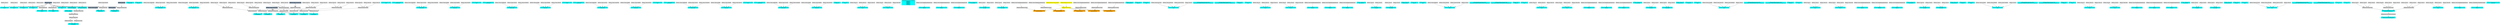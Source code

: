 digraph G {
node0 [shape="box" color="cyan" style="filled" label="VFXExpressionMax Float
Rate_a"]
node1 [shape="box" color="lightgray" style="filled" label="VFXValue`1 Float (1)"]
node2 [shape="box" color="lightslategray" style="filled" label="VFXValue`1 Float (0)"]
node3 [shape="box" color="cyan" style="filled" label="VFXExpressionMax Float
Rate_a"]
node4 [shape="box" color="lightgray" style="filled" label="VFXValue`1 Float (1)"]
node5 [shape="box" color="cyan" style="filled" label="VFXExpressionMax Float
Rate_a"]
node6 [shape="box" color="lightgray" style="filled" label="VFXValue`1 Float (1)"]
node7 [shape="box" color="cyan" style="filled" label="VFXExpressionMax Float
Rate_a"]
node8 [shape="box" color="lightgray" style="filled" label="VFXValue`1 Float (1)"]
node9 [shape="box" color="cyan" style="filled" label="VFXExpressionCombine Float2
Count_a"]
node10 [shape="box" color="lightgray" style="filled" label="VFXExpressionMax Float"]
node11 [shape="box" color="lightgray" style="filled" label="VFXValue`1 Float (0)"]
node12 [shape="box" color="cyan" style="filled" label="VFXExpressionCombine Float2
Delay_a"]
node13 [shape="box" color="lightgray" style="filled" label="VFXExpressionMax Float"]
node14 [shape="box" color="lightgray" style="filled" label="VFXValue`1 Float (0)"]
node15 [shape="box" color="cyan" style="filled" label="VFXValue`1 Float (0.1)
LoopDuration"]
node16 [shape="box" color="cyan" style="filled" label="VFXValue`1 Int32 (1)
LoopCount"]
node17 [shape="box" color="cyan" style="filled" label="VFXExpressionMax Float
Rate_a"]
node18 [shape="box" color="lightgray" style="filled" label="VFXValue`1 Float (16)"]
node19 [shape="box" color="cyan" style="filled" label="VFXExpressionCombine Float3
bounds_center"]
node20 [shape="box" color="lightgray" style="filled" label="VFXValue`1 Float (-0.008661509)"]
node21 [shape="box" color="lightgray" style="filled" label="VFXValue`1 Float (1.401422)"]
node22 [shape="box" color="lightgray" style="filled" label="VFXValue`1 Float (-0.01848245)"]
node23 [shape="box" color="cyan" style="filled" label="VFXExpressionCombine Float3
bounds_size"]
node24 [shape="box" color="lightgray" style="filled" label="VFXValue`1 Float (3.004998)"]
node25 [shape="box" color="lightgray" style="filled" label="VFXValue`1 Float (3.960069)"]
node26 [shape="box" color="lightgray" style="filled" label="VFXValue`1 Float (3.060745)"]
node27 [shape="box" color="cyan" style="filled" label="VFXExpressionMin Float3
boundsPadding"]
node28 [shape="box" color="lightgray" style="filled" label="VFXExpressionMax Float3"]
node29 [shape="box" color="lightgray" style="filled" label="VFXExpressionCombine Float3"]
node30 [shape="box" color="lightgray" style="filled" label="VFXValue`1 Float (0.5)"]
node31 [shape="box" color="lightgray" style="filled" label="VFXValue`1 Float (0.5)"]
node32 [shape="box" color="lightgray" style="filled" label="VFXValue`1 Float (0.5)"]
node33 [shape="box" color="lightgray" style="filled" label="VFXExpressionCombine Float3"]
node34 [shape="box" color="lightslategray" style="filled" label="VFXValue`1 Float (-1.701412E+38)"]
node35 [shape="box" color="lightgray" style="filled" label="VFXExpressionCombine Float3"]
node36 [shape="box" color="lightslategray" style="filled" label="VFXValue`1 Float (1.701412E+38)"]
node37 [shape="box" color="cyan" style="filled" label="VFXMeshValue Mesh (34942)
mesh"]
node38 [shape="box" color="cyan" style="filled" label="VFXValue`1 Uint32 (4294967295)
subMeshMask"]
node39 [shape="box" color="cyan" style="filled" label="VFXExpressionCombine Float3
bounds_center"]
node40 [shape="box" color="lightgray" style="filled" label="VFXValue`1 Float (-0.008661509)"]
node41 [shape="box" color="lightgray" style="filled" label="VFXValue`1 Float (1.401422)"]
node42 [shape="box" color="lightgray" style="filled" label="VFXValue`1 Float (-0.01848245)"]
node43 [shape="box" color="cyan" style="filled" label="VFXExpressionCombine Float3
bounds_size"]
node44 [shape="box" color="lightgray" style="filled" label="VFXValue`1 Float (3.004998)"]
node45 [shape="box" color="lightgray" style="filled" label="VFXValue`1 Float (3.960069)"]
node46 [shape="box" color="lightgray" style="filled" label="VFXValue`1 Float (3.060745)"]
node47 [shape="box" color="cyan" style="filled" label="VFXExpressionMin Float3
boundsPadding"]
node48 [shape="box" color="lightgray" style="filled" label="VFXExpressionMax Float3"]
node49 [shape="box" color="lightgray" style="filled" label="VFXExpressionCombine Float3"]
node50 [shape="box" color="lightgray" style="filled" label="VFXValue`1 Float (0.5)"]
node51 [shape="box" color="lightgray" style="filled" label="VFXValue`1 Float (0.5)"]
node52 [shape="box" color="lightgray" style="filled" label="VFXValue`1 Float (0.5)"]
node53 [shape="box" color="cyan" style="filled" label="VFXMeshValue Mesh (34942)
mesh"]
node54 [shape="box" color="cyan" style="filled" label="VFXValue`1 Uint32 (4294967295)
subMeshMask"]
node55 [shape="box" color="cyan" style="filled" label="VFXExpressionCombine Float3
bounds_center"]
node56 [shape="box" color="lightgray" style="filled" label="VFXValue`1 Float (-0.008661509)"]
node57 [shape="box" color="lightgray" style="filled" label="VFXValue`1 Float (1.401422)"]
node58 [shape="box" color="lightgray" style="filled" label="VFXValue`1 Float (-0.01848245)"]
node59 [shape="box" color="cyan" style="filled" label="VFXExpressionCombine Float3
bounds_size"]
node60 [shape="box" color="lightgray" style="filled" label="VFXValue`1 Float (3.004998)"]
node61 [shape="box" color="lightgray" style="filled" label="VFXValue`1 Float (3.960069)"]
node62 [shape="box" color="lightgray" style="filled" label="VFXValue`1 Float (3.060745)"]
node63 [shape="box" color="cyan" style="filled" label="VFXExpressionMin Float3
boundsPadding"]
node64 [shape="box" color="lightgray" style="filled" label="VFXExpressionMax Float3"]
node65 [shape="box" color="lightgray" style="filled" label="VFXExpressionCombine Float3"]
node66 [shape="box" color="lightgray" style="filled" label="VFXValue`1 Float (0.5)"]
node67 [shape="box" color="lightgray" style="filled" label="VFXValue`1 Float (0.5)"]
node68 [shape="box" color="lightgray" style="filled" label="VFXValue`1 Float (0.5)"]
node69 [shape="box" color="cyan" style="filled" label="VFXMeshValue Mesh (34942)
mesh"]
node70 [shape="box" color="cyan" style="filled" label="VFXValue`1 Uint32 (4294967295)
subMeshMask"]
node71 [shape="box" color="cyan" style="filled" label="VFXExpressionCombine Float3
bounds_center"]
node72 [shape="box" color="lightgray" style="filled" label="VFXValue`1 Float (-0.008661509)"]
node73 [shape="box" color="lightgray" style="filled" label="VFXValue`1 Float (1.401422)"]
node74 [shape="box" color="lightgray" style="filled" label="VFXValue`1 Float (-0.01848245)"]
node75 [shape="box" color="cyan" style="filled" label="VFXExpressionCombine Float3
bounds_size"]
node76 [shape="box" color="lightgray" style="filled" label="VFXValue`1 Float (3.004998)"]
node77 [shape="box" color="lightgray" style="filled" label="VFXValue`1 Float (3.960069)"]
node78 [shape="box" color="lightgray" style="filled" label="VFXValue`1 Float (3.060745)"]
node79 [shape="box" color="cyan" style="filled" label="VFXExpressionMin Float3
boundsPadding"]
node80 [shape="box" color="lightgray" style="filled" label="VFXExpressionMax Float3"]
node81 [shape="box" color="lightgray" style="filled" label="VFXExpressionCombine Float3"]
node82 [shape="box" color="lightgray" style="filled" label="VFXValue`1 Float (0.5)"]
node83 [shape="box" color="lightgray" style="filled" label="VFXValue`1 Float (0.5)"]
node84 [shape="box" color="lightgray" style="filled" label="VFXValue`1 Float (0.5)"]
node85 [shape="box" color="cyan" style="filled" label="VFXMeshValue Mesh (34942)
mesh"]
node86 [shape="box" color="cyan" style="filled" label="VFXValue`1 Uint32 (4294967295)
subMeshMask"]
node87 [shape="box" color="cyan" style="filled" label="VFXExpressionCombine Float3
bounds_center"]
node88 [shape="box" color="lightgray" style="filled" label="VFXValue`1 Float (-0.008661509)"]
node89 [shape="box" color="lightgray" style="filled" label="VFXValue`1 Float (1.401422)"]
node90 [shape="box" color="lightgray" style="filled" label="VFXValue`1 Float (-0.01848245)"]
node91 [shape="box" color="cyan" style="filled" label="VFXExpressionCombine Float3
bounds_size"]
node92 [shape="box" color="lightgray" style="filled" label="VFXValue`1 Float (3.004998)"]
node93 [shape="box" color="lightgray" style="filled" label="VFXValue`1 Float (3.960069)"]
node94 [shape="box" color="lightgray" style="filled" label="VFXValue`1 Float (3.060745)"]
node95 [shape="box" color="cyan" style="filled" label="VFXExpressionMin Float3
boundsPadding"]
node96 [shape="box" color="lightgray" style="filled" label="VFXExpressionMax Float3"]
node97 [shape="box" color="lightgray" style="filled" label="VFXExpressionCombine Float3"]
node98 [shape="box" color="lightgray" style="filled" label="VFXValue`1 Float (0.5)"]
node99 [shape="box" color="lightgray" style="filled" label="VFXValue`1 Float (0.5)"]
node100 [shape="box" color="lightgray" style="filled" label="VFXValue`1 Float (0.5)"]
node101 [shape="box" color="cyan" style="filled" label="VFXMeshValue Mesh (34942)
mesh"]
node102 [shape="box" color="cyan" style="filled" label="VFXValue`1 Uint32 (4294967295)
subMeshMask"]
node103 [shape="box" color="cyan" style="filled" label="VFXExpressionCombine Float3
bounds_center"]
node104 [shape="box" color="lightgray" style="filled" label="VFXValue`1 Float (-0.008661509)"]
node105 [shape="box" color="lightgray" style="filled" label="VFXValue`1 Float (1.401422)"]
node106 [shape="box" color="lightgray" style="filled" label="VFXValue`1 Float (-0.01848245)"]
node107 [shape="box" color="cyan" style="filled" label="VFXExpressionCombine Float3
bounds_size"]
node108 [shape="box" color="lightgray" style="filled" label="VFXValue`1 Float (3.004998)"]
node109 [shape="box" color="lightgray" style="filled" label="VFXValue`1 Float (3.960069)"]
node110 [shape="box" color="lightgray" style="filled" label="VFXValue`1 Float (3.060745)"]
node111 [shape="box" color="cyan" style="filled" label="VFXExpressionMin Float3
boundsPadding"]
node112 [shape="box" color="lightgray" style="filled" label="VFXExpressionMax Float3"]
node113 [shape="box" color="lightgray" style="filled" label="VFXExpressionCombine Float3"]
node114 [shape="box" color="lightgray" style="filled" label="VFXValue`1 Float (0.5)"]
node115 [shape="box" color="lightgray" style="filled" label="VFXValue`1 Float (0.5)"]
node116 [shape="box" color="lightgray" style="filled" label="VFXValue`1 Float (0.5)"]
node117 [shape="box" color="cyan" style="filled" label="VFXValue`1 Float (1)
Lifetime_a"]
node118 [shape="box" color="cyan" style="filled" label="VFXValue`1 Float (2)
Size_b"]
node119 [shape="box" color="cyan" style="filled" label="VFXExpressionCombine Float3
Scale_c"]
node120 [shape="box" color="lightgray" style="filled" label="VFXValue`1 Float (2.2)"]
node121 [shape="box" color="lightgray" style="filled" label="VFXValue`1 Float (2.2)"]
node122 [shape="box" color="lightgray" style="filled" label="VFXValue`1 Float (13)"]
node123 [shape="box" color="cyan" style="filled" label="VFXExpressionCombine Float3
Pivot_d"]
node124 [shape="box" color="lightgray" style="filled" label="VFXValue`1 Float (0)"]
node125 [shape="box" color="lightgray" style="filled" label="VFXValue`1 Float (0)"]
node126 [shape="box" color="lightgray" style="filled" label="VFXValue`1 Float (0.98)"]
node127 [shape="box" color="cyan" style="filled" label="VFXBuiltInExpression Float (DeltaTime)
deltaTime_a
deltaTime_a
deltaTime_a
deltaTime_a
deltaTime_a
deltaTime_a"]
node128 [shape="box" color="cyan" style="filled" label="VFXExpressionBakeCurve Float4
Scale_x_a"]
node129 [shape="box" color="lightgray" style="filled" label="VFXValue`1 Curve (UnityEngine.AnimationCurve)"]
node130 [shape="box" color="cyan" style="filled" label="VFXExpressionBakeCurve Float4
Scale_y_a"]
node131 [shape="box" color="lightgray" style="filled" label="VFXValue`1 Curve (UnityEngine.AnimationCurve)"]
node132 [shape="box" color="cyan" style="filled" label="VFXExpressionBakeCurve Float4
Scale_z_a"]
node133 [shape="box" color="lightgray" style="filled" label="VFXValue`1 Curve (UnityEngine.AnimationCurve)"]
node134 [shape="box" color="cyan" style="filled" label="VFXValue`1 Boolean (True)
_Use_step_node"]
node135 [shape="box" color="cyan" style="filled" label="VFXExpressionCombine Float2
_Tex_offset"]
node136 [shape="box" color="lightgray" style="filled" label="VFXValue`1 Float (2)"]
node137 [shape="box" color="lightgray" style="filled" label="VFXValue`1 Float (0)"]
node138 [shape="box" color="cyan" style="filled" label="VFXExpressionCombine Float2
_Noise_offset"]
node139 [shape="box" color="lightgray" style="filled" label="VFXValue`1 Float (3)"]
node140 [shape="box" color="lightgray" style="filled" label="VFXValue`1 Float (0)"]
node141 [shape="box" color="orange" style="filled" label="VFXExpressionSampleCurve Float
_Distortion_Amount"]
node142 [shape="box" color="lightgray" style="filled" label="VFXExpressionBakeCurve Float4"]
node143 [shape="box" color="lightgray" style="filled" label="VFXValue`1 Curve (UnityEngine.AnimationCurve)"]
node144 [shape="box" color="yellow" style="filled" label="VFXExpressionDivide Float"]
node145 [shape="box" color="yellow" style="filled" label="VFXAttributeExpression Float (age)"]
node146 [shape="box" color="yellow" style="filled" label="VFXAttributeExpression Float (lifetime)"]
node147 [shape="box" color="cyan" style="filled" label="VFXValue`1 Float (0.05)
_Distortion_power"]
node148 [shape="box" color="cyan" style="filled" label="VFXValue`1 Float (2)
_Emissive"]
node149 [shape="box" color="cyan" style="filled" label="VFXValue`1 Float (1)
_Alpha"]
node150 [shape="box" color="cyan" style="filled" label="VFXExpressionCombine Float4
_Color"]
node151 [shape="box" color="lightgray" style="filled" label="VFXValue`1 Float (0.03137255)"]
node152 [shape="box" color="lightgray" style="filled" label="VFXValue`1 Float (0.06514814)"]
node153 [shape="box" color="lightgray" style="filled" label="VFXValue`1 Float (0.227451)"]
node154 [shape="box" color="lightgray" style="filled" label="VFXValue`1 Float (0)"]
node155 [shape="box" color="cyan" style="filled" label="VFXTexture2DValue Texture2D (34940)
_Texture2DAsset_df6fd1fb04f4489caa7866151cc432bb_Out_0"]
node156 [shape="box" color="cyan" style="filled" label="VFXTexture2DValue Texture2D (2282)
_Texture2DAsset_b66b9a16d8d34dae862db21e8aabaf65_Out_0"]
node157 [shape="box" color="cyan" style="filled" label="VFXValue`1 Float (1)
Lifetime_a"]
node158 [shape="box" color="cyan" style="filled" label="VFXValue`1 Float (2)
Size_b"]
node159 [shape="box" color="cyan" style="filled" label="VFXExpressionCombine Float3
Scale_c"]
node160 [shape="box" color="lightgray" style="filled" label="VFXValue`1 Float (2.2)"]
node161 [shape="box" color="lightgray" style="filled" label="VFXValue`1 Float (2.2)"]
node162 [shape="box" color="lightgray" style="filled" label="VFXValue`1 Float (13)"]
node163 [shape="box" color="cyan" style="filled" label="VFXExpressionCombine Float3
Pivot_d"]
node164 [shape="box" color="lightgray" style="filled" label="VFXValue`1 Float (0)"]
node165 [shape="box" color="lightgray" style="filled" label="VFXValue`1 Float (0)"]
node166 [shape="box" color="lightgray" style="filled" label="VFXValue`1 Float (0.98)"]
node167 [shape="box" color="cyan" style="filled" label="VFXExpressionBakeCurve Float4
Scale_x_a"]
node168 [shape="box" color="lightgray" style="filled" label="VFXValue`1 Curve (UnityEngine.AnimationCurve)"]
node169 [shape="box" color="cyan" style="filled" label="VFXExpressionBakeCurve Float4
Scale_y_a"]
node170 [shape="box" color="lightgray" style="filled" label="VFXValue`1 Curve (UnityEngine.AnimationCurve)"]
node171 [shape="box" color="cyan" style="filled" label="VFXExpressionBakeCurve Float4
Scale_z_a"]
node172 [shape="box" color="lightgray" style="filled" label="VFXValue`1 Curve (UnityEngine.AnimationCurve)"]
node173 [shape="box" color="cyan" style="filled" label="VFXValue`1 Boolean (True)
_Use_step_node"]
node174 [shape="box" color="cyan" style="filled" label="VFXExpressionCombine Float2
_Tex_offset"]
node175 [shape="box" color="lightgray" style="filled" label="VFXValue`1 Float (2)"]
node176 [shape="box" color="lightgray" style="filled" label="VFXValue`1 Float (0)"]
node177 [shape="box" color="cyan" style="filled" label="VFXExpressionCombine Float2
_Noise_offset"]
node178 [shape="box" color="lightgray" style="filled" label="VFXValue`1 Float (3)"]
node179 [shape="box" color="lightgray" style="filled" label="VFXValue`1 Float (0)"]
node180 [shape="box" color="orange" style="filled" label="VFXExpressionSampleCurve Float
_Distortion_Amount"]
node181 [shape="box" color="lightgray" style="filled" label="VFXExpressionBakeCurve Float4"]
node182 [shape="box" color="lightgray" style="filled" label="VFXValue`1 Curve (UnityEngine.AnimationCurve)"]
node183 [shape="box" color="cyan" style="filled" label="VFXValue`1 Float (0.05)
_Distortion_power"]
node184 [shape="box" color="cyan" style="filled" label="VFXValue`1 Float (1.2)
_Emissive"]
node185 [shape="box" color="cyan" style="filled" label="VFXValue`1 Float (1)
_Alpha"]
node186 [shape="box" color="cyan" style="filled" label="VFXExpressionCombine Float4
_Color"]
node187 [shape="box" color="lightgray" style="filled" label="VFXValue`1 Float (0.08981841)"]
node188 [shape="box" color="lightgray" style="filled" label="VFXValue`1 Float (0.2853526)"]
node189 [shape="box" color="lightgray" style="filled" label="VFXValue`1 Float (0.5471698)"]
node190 [shape="box" color="lightgray" style="filled" label="VFXValue`1 Float (0)"]
node191 [shape="box" color="cyan" style="filled" label="VFXTexture2DValue Texture2D (34940)
_Texture2DAsset_df6fd1fb04f4489caa7866151cc432bb_Out_0"]
node192 [shape="box" color="cyan" style="filled" label="VFXTexture2DValue Texture2D (2282)
_Texture2DAsset_b66b9a16d8d34dae862db21e8aabaf65_Out_0"]
node193 [shape="box" color="cyan" style="filled" label="VFXValue`1 Float (1)
Lifetime_a"]
node194 [shape="box" color="cyan" style="filled" label="VFXValue`1 Float (2)
Size_b"]
node195 [shape="box" color="cyan" style="filled" label="VFXExpressionCombine Float3
Scale_c"]
node196 [shape="box" color="lightgray" style="filled" label="VFXValue`1 Float (2.2)"]
node197 [shape="box" color="lightgray" style="filled" label="VFXValue`1 Float (2.2)"]
node198 [shape="box" color="lightgray" style="filled" label="VFXValue`1 Float (13)"]
node199 [shape="box" color="cyan" style="filled" label="VFXExpressionCombine Float3
Pivot_d"]
node200 [shape="box" color="lightgray" style="filled" label="VFXValue`1 Float (0)"]
node201 [shape="box" color="lightgray" style="filled" label="VFXValue`1 Float (0)"]
node202 [shape="box" color="lightgray" style="filled" label="VFXValue`1 Float (0.98)"]
node203 [shape="box" color="cyan" style="filled" label="VFXExpressionBakeCurve Float4
Scale_x_a"]
node204 [shape="box" color="lightgray" style="filled" label="VFXValue`1 Curve (UnityEngine.AnimationCurve)"]
node205 [shape="box" color="cyan" style="filled" label="VFXExpressionBakeCurve Float4
Scale_y_a"]
node206 [shape="box" color="lightgray" style="filled" label="VFXValue`1 Curve (UnityEngine.AnimationCurve)"]
node207 [shape="box" color="cyan" style="filled" label="VFXExpressionBakeCurve Float4
Scale_z_a"]
node208 [shape="box" color="lightgray" style="filled" label="VFXValue`1 Curve (UnityEngine.AnimationCurve)"]
node209 [shape="box" color="cyan" style="filled" label="VFXValue`1 Boolean (True)
_Use_step_node"]
node210 [shape="box" color="cyan" style="filled" label="VFXExpressionCombine Float2
_Tex_offset"]
node211 [shape="box" color="lightgray" style="filled" label="VFXValue`1 Float (2)"]
node212 [shape="box" color="lightgray" style="filled" label="VFXValue`1 Float (0)"]
node213 [shape="box" color="cyan" style="filled" label="VFXExpressionCombine Float2
_Noise_offset"]
node214 [shape="box" color="lightgray" style="filled" label="VFXValue`1 Float (3)"]
node215 [shape="box" color="lightgray" style="filled" label="VFXValue`1 Float (0)"]
node216 [shape="box" color="orange" style="filled" label="VFXExpressionSampleCurve Float
_Distortion_Amount"]
node217 [shape="box" color="lightgray" style="filled" label="VFXExpressionBakeCurve Float4"]
node218 [shape="box" color="lightgray" style="filled" label="VFXValue`1 Curve (UnityEngine.AnimationCurve)"]
node219 [shape="box" color="cyan" style="filled" label="VFXValue`1 Float (0.05)
_Distortion_power"]
node220 [shape="box" color="cyan" style="filled" label="VFXValue`1 Float (1.2)
_Emissive"]
node221 [shape="box" color="cyan" style="filled" label="VFXValue`1 Float (1)
_Alpha"]
node222 [shape="box" color="cyan" style="filled" label="VFXExpressionCombine Float4
_Color"]
node223 [shape="box" color="lightgray" style="filled" label="VFXValue`1 Float (0.3735849)"]
node224 [shape="box" color="lightgray" style="filled" label="VFXValue`1 Float (0.5627123)"]
node225 [shape="box" color="lightgray" style="filled" label="VFXValue`1 Float (0.9339623)"]
node226 [shape="box" color="lightgray" style="filled" label="VFXValue`1 Float (0)"]
node227 [shape="box" color="cyan" style="filled" label="VFXTexture2DValue Texture2D (34940)
_Texture2DAsset_df6fd1fb04f4489caa7866151cc432bb_Out_0"]
node228 [shape="box" color="cyan" style="filled" label="VFXTexture2DValue Texture2D (2282)
_Texture2DAsset_b66b9a16d8d34dae862db21e8aabaf65_Out_0"]
node229 [shape="box" color="cyan" style="filled" label="VFXValue`1 Float (1)
Lifetime_a"]
node230 [shape="box" color="cyan" style="filled" label="VFXValue`1 Float (2)
Size_b"]
node231 [shape="box" color="cyan" style="filled" label="VFXExpressionCombine Float3
Scale_c"]
node232 [shape="box" color="lightgray" style="filled" label="VFXValue`1 Float (1)"]
node233 [shape="box" color="lightgray" style="filled" label="VFXValue`1 Float (1)"]
node234 [shape="box" color="lightgray" style="filled" label="VFXValue`1 Float (13)"]
node235 [shape="box" color="cyan" style="filled" label="VFXExpressionCombine Float3
Pivot_d"]
node236 [shape="box" color="lightgray" style="filled" label="VFXValue`1 Float (0)"]
node237 [shape="box" color="lightgray" style="filled" label="VFXValue`1 Float (0)"]
node238 [shape="box" color="lightgray" style="filled" label="VFXValue`1 Float (0.98)"]
node239 [shape="box" color="cyan" style="filled" label="VFXExpressionBakeCurve Float4
Scale_x_a"]
node240 [shape="box" color="lightgray" style="filled" label="VFXValue`1 Curve (UnityEngine.AnimationCurve)"]
node241 [shape="box" color="cyan" style="filled" label="VFXExpressionBakeCurve Float4
Scale_y_a"]
node242 [shape="box" color="lightgray" style="filled" label="VFXValue`1 Curve (UnityEngine.AnimationCurve)"]
node243 [shape="box" color="cyan" style="filled" label="VFXExpressionBakeCurve Float4
Scale_z_a"]
node244 [shape="box" color="lightgray" style="filled" label="VFXValue`1 Curve (UnityEngine.AnimationCurve)"]
node245 [shape="box" color="cyan" style="filled" label="VFXValue`1 Boolean (True)
_Use_step_node"]
node246 [shape="box" color="cyan" style="filled" label="VFXExpressionCombine Float2
_Tex_offset"]
node247 [shape="box" color="lightgray" style="filled" label="VFXValue`1 Float (0.2)"]
node248 [shape="box" color="lightgray" style="filled" label="VFXValue`1 Float (0)"]
node249 [shape="box" color="cyan" style="filled" label="VFXExpressionCombine Float2
_Noise_offset"]
node250 [shape="box" color="lightgray" style="filled" label="VFXValue`1 Float (1)"]
node251 [shape="box" color="lightgray" style="filled" label="VFXValue`1 Float (0)"]
node252 [shape="box" color="orange" style="filled" label="VFXExpressionSampleCurve Float
_Distortion_Amount"]
node253 [shape="box" color="lightgray" style="filled" label="VFXExpressionBakeCurve Float4"]
node254 [shape="box" color="lightgray" style="filled" label="VFXValue`1 Curve (UnityEngine.AnimationCurve)"]
node255 [shape="box" color="cyan" style="filled" label="VFXValue`1 Float (-0.38)
_Distortion_power"]
node256 [shape="box" color="cyan" style="filled" label="VFXValue`1 Float (1)
_Emissive"]
node257 [shape="box" color="cyan" style="filled" label="VFXValue`1 Float (1)
_Alpha"]
node258 [shape="box" color="cyan" style="filled" label="VFXExpressionCombine Float4
_Color"]
node259 [shape="box" color="lightgray" style="filled" label="VFXValue`1 Float (0.1647059)"]
node260 [shape="box" color="lightgray" style="filled" label="VFXValue`1 Float (0.3955936)"]
node261 [shape="box" color="lightgray" style="filled" label="VFXValue`1 Float (0.7058824)"]
node262 [shape="box" color="lightgray" style="filled" label="VFXValue`1 Float (0)"]
node263 [shape="box" color="cyan" style="filled" label="VFXTexture2DValue Texture2D (34940)
_Texture2DAsset_df6fd1fb04f4489caa7866151cc432bb_Out_0"]
node264 [shape="box" color="cyan" style="filled" label="VFXTexture2DValue Texture2D (2282)
_Texture2DAsset_b66b9a16d8d34dae862db21e8aabaf65_Out_0"]
node265 [shape="box" color="cyan" style="filled" label="VFXValue`1 Float (1)
Lifetime_a"]
node266 [shape="box" color="cyan" style="filled" label="VFXValue`1 Float (2)
Size_b"]
node267 [shape="box" color="cyan" style="filled" label="VFXExpressionCombine Float3
Scale_c"]
node268 [shape="box" color="lightgray" style="filled" label="VFXValue`1 Float (2.2)"]
node269 [shape="box" color="lightgray" style="filled" label="VFXValue`1 Float (2.2)"]
node270 [shape="box" color="lightgray" style="filled" label="VFXValue`1 Float (13)"]
node271 [shape="box" color="cyan" style="filled" label="VFXExpressionCombine Float3
Pivot_d"]
node272 [shape="box" color="lightgray" style="filled" label="VFXValue`1 Float (0)"]
node273 [shape="box" color="lightgray" style="filled" label="VFXValue`1 Float (0)"]
node274 [shape="box" color="lightgray" style="filled" label="VFXValue`1 Float (0.98)"]
node275 [shape="box" color="cyan" style="filled" label="VFXExpressionBakeCurve Float4
Scale_x_a"]
node276 [shape="box" color="lightgray" style="filled" label="VFXValue`1 Curve (UnityEngine.AnimationCurve)"]
node277 [shape="box" color="cyan" style="filled" label="VFXExpressionBakeCurve Float4
Scale_y_a"]
node278 [shape="box" color="lightgray" style="filled" label="VFXValue`1 Curve (UnityEngine.AnimationCurve)"]
node279 [shape="box" color="cyan" style="filled" label="VFXExpressionBakeCurve Float4
Scale_z_a"]
node280 [shape="box" color="lightgray" style="filled" label="VFXValue`1 Curve (UnityEngine.AnimationCurve)"]
node281 [shape="box" color="cyan" style="filled" label="VFXValue`1 Boolean (True)
_Use_step_node"]
node282 [shape="box" color="cyan" style="filled" label="VFXExpressionCombine Float2
_Tex_offset"]
node283 [shape="box" color="lightgray" style="filled" label="VFXValue`1 Float (2)"]
node284 [shape="box" color="lightgray" style="filled" label="VFXValue`1 Float (0)"]
node285 [shape="box" color="cyan" style="filled" label="VFXExpressionCombine Float2
_Noise_offset"]
node286 [shape="box" color="lightgray" style="filled" label="VFXValue`1 Float (3)"]
node287 [shape="box" color="lightgray" style="filled" label="VFXValue`1 Float (0)"]
node288 [shape="box" color="orange" style="filled" label="VFXExpressionSampleCurve Float
_Distortion_Amount"]
node289 [shape="box" color="lightgray" style="filled" label="VFXExpressionBakeCurve Float4"]
node290 [shape="box" color="lightgray" style="filled" label="VFXValue`1 Curve (UnityEngine.AnimationCurve)"]
node291 [shape="box" color="cyan" style="filled" label="VFXValue`1 Float (0.05)
_Distortion_power"]
node292 [shape="box" color="cyan" style="filled" label="VFXValue`1 Float (2)
_Emissive"]
node293 [shape="box" color="cyan" style="filled" label="VFXValue`1 Float (1)
_Alpha"]
node294 [shape="box" color="cyan" style="filled" label="VFXExpressionCombine Float4
_Color"]
node295 [shape="box" color="lightgray" style="filled" label="VFXValue`1 Float (0.01751512)"]
node296 [shape="box" color="lightgray" style="filled" label="VFXValue`1 Float (0.03531836)"]
node297 [shape="box" color="lightgray" style="filled" label="VFXValue`1 Float (0.1132075)"]
node298 [shape="box" color="lightgray" style="filled" label="VFXValue`1 Float (0)"]
node299 [shape="box" color="cyan" style="filled" label="VFXTexture2DValue Texture2D (34940)
_Texture2DAsset_df6fd1fb04f4489caa7866151cc432bb_Out_0"]
node300 [shape="box" color="cyan" style="filled" label="VFXTexture2DValue Texture2D (2282)
_Texture2DAsset_b66b9a16d8d34dae862db21e8aabaf65_Out_0"]
node301 [shape="box" color="cyan" style="filled" label="VFXValue`1 Float (1)
A_a"]
node302 [shape="box" color="cyan" style="filled" label="VFXValue`1 Float (3)
B_a"]
node303 [shape="box" color="cyan" style="filled" label="VFXExpressionTRSToMatrix Matrix4x4
arcCone_cone_transform_b"]
node304 [shape="box" color="lightgray" style="filled" label="VFXExpressionCombine Float3"]
node305 [shape="box" color="lightgray" style="filled" label="VFXValue`1 Float (0)"]
node306 [shape="box" color="lightgray" style="filled" label="VFXValue`1 Float (0)"]
node307 [shape="box" color="lightgray" style="filled" label="VFXValue`1 Float (0)"]
node308 [shape="box" color="lightgray" style="filled" label="VFXExpressionCombine Float3"]
node309 [shape="box" color="lightgray" style="filled" label="VFXValue`1 Float (90)"]
node310 [shape="box" color="lightgray" style="filled" label="VFXValue`1 Float (0)"]
node311 [shape="box" color="lightgray" style="filled" label="VFXValue`1 Float (0)"]
node312 [shape="box" color="lightgray" style="filled" label="VFXExpressionCombine Float3"]
node313 [shape="box" color="lightgray" style="filled" label="VFXValue`1 Float (1)"]
node314 [shape="box" color="lightgray" style="filled" label="VFXValue`1 Float (1)"]
node315 [shape="box" color="lightgray" style="filled" label="VFXValue`1 Float (1)"]
node316 [shape="box" color="cyan" style="filled" label="VFXExpressionMax Float
arcCone_cone_baseRadius_b"]
node317 [shape="box" color="lightgray" style="filled" label="VFXValue`1 Float (1.2)"]
node318 [shape="box" color="cyan" style="filled" label="VFXExpressionMax Float
arcCone_cone_topRadius_b"]
node319 [shape="box" color="lightgray" style="filled" label="VFXValue`1 Float (0.1)"]
node320 [shape="box" color="cyan" style="filled" label="VFXValue`1 Float (1)
arcCone_cone_height_b"]
node321 [shape="box" color="cyan" style="filled" label="VFXExpressionMin Float
arcCone_arc_b"]
node322 [shape="box" color="lightgray" style="filled" label="VFXExpressionMax Float"]
node323 [shape="box" color="lightgray" style="filled" label="VFXValue`1 Float (6.283185)"]
node324 [shape="box" color="lightslategray" style="filled" label="VFXValue`1 Float (6.283185)"]
node325 [shape="box" color="cyan" style="filled" label="VFXExpressionPow Float
volumeFactor_b"]
node326 [shape="box" color="lightgray" style="filled" label="VFXExpressionSubtract Float"]
node327 [shape="box" color="lightslategray" style="filled" label="VFXValue`1 Float (1)"]
node328 [shape="box" color="lightslategray" style="filled" label="VFXValue`1 Float (2)"]
node329 [shape="box" color="cyan" style="filled" label="VFXExpressionCombine Float2
sincosSlope_b"]
node330 [shape="box" color="lightgray" style="filled" label="VFXExpressionSin Float"]
node331 [shape="box" color="lightgray" style="filled" label="VFXExpressionATan Float"]
node332 [shape="box" color="lightgray" style="filled" label="VFXExpressionDivide Float"]
node333 [shape="box" color="lightgray" style="filled" label="VFXExpressionSubtract Float"]
node334 [shape="box" color="lightgray" style="filled" label="VFXExpressionCos Float"]
node335 [shape="box" color="cyan" style="filled" label="VFXExpressionTransposeMatrix Matrix4x4
arcCone_cone_inverseTranspose_b"]
node336 [shape="box" color="lightgray" style="filled" label="VFXExpressionInverseTRSMatrix Matrix4x4"]
node337 [shape="box" color="cyan" style="filled" label="VFXExpressionCombine Float3
Scale_c"]
node338 [shape="box" color="lightgray" style="filled" label="VFXValue`1 Float (0.8)"]
node339 [shape="box" color="lightgray" style="filled" label="VFXValue`1 Float (2)"]
node340 [shape="box" color="lightgray" style="filled" label="VFXValue`1 Float (0.8)"]
node341 [shape="box" color="cyan" style="filled" label="VFXExpressionBakeCurve Float4
Size_b"]
node342 [shape="box" color="lightgray" style="filled" label="VFXValue`1 Curve (UnityEngine.AnimationCurve)"]
node343 [shape="box" color="cyan" style="filled" label="VFXExpressionBakeGradient Float2
Color_c"]
node344 [shape="box" color="lightgray" style="filled" label="VFXValue`1 ColorGradient (UnityEngine.Gradient)"]
node345 [shape="box" color="cyan" style="filled" label="VFXTexture2DValue Texture2D (31832)
mainTexture"]
node1 -> node0 [headlabel="0"]
node2 -> node0 [headlabel="1"]
node4 -> node3 [headlabel="0"]
node2 -> node3 [headlabel="1"]
node6 -> node5 [headlabel="0"]
node2 -> node5 [headlabel="1"]
node8 -> node7 [headlabel="0"]
node2 -> node7 [headlabel="1"]
node10 -> node9 [headlabel="0"]
node10 -> node9 [headlabel="1"]
node11 -> node10 [headlabel="0"]
node2 -> node10 [headlabel="1"]
node13 -> node12 [headlabel="0"]
node13 -> node12 [headlabel="1"]
node14 -> node13 [headlabel="0"]
node2 -> node13 [headlabel="1"]
node18 -> node17 [headlabel="0"]
node2 -> node17 [headlabel="1"]
node20 -> node19 [headlabel="0"]
node21 -> node19 [headlabel="1"]
node22 -> node19 [headlabel="2"]
node24 -> node23 [headlabel="0"]
node25 -> node23 [headlabel="1"]
node26 -> node23 [headlabel="2"]
node28 -> node27 [headlabel="0"]
node35 -> node27 [headlabel="1"]
node29 -> node28 [headlabel="0"]
node33 -> node28 [headlabel="1"]
node30 -> node29 [headlabel="0"]
node31 -> node29 [headlabel="1"]
node32 -> node29 [headlabel="2"]
node34 -> node33 [headlabel="0"]
node34 -> node33 [headlabel="1"]
node34 -> node33 [headlabel="2"]
node36 -> node35 [headlabel="0"]
node36 -> node35 [headlabel="1"]
node36 -> node35 [headlabel="2"]
node40 -> node39 [headlabel="0"]
node41 -> node39 [headlabel="1"]
node42 -> node39 [headlabel="2"]
node44 -> node43 [headlabel="0"]
node45 -> node43 [headlabel="1"]
node46 -> node43 [headlabel="2"]
node48 -> node47 [headlabel="0"]
node35 -> node47 [headlabel="1"]
node49 -> node48 [headlabel="0"]
node33 -> node48 [headlabel="1"]
node50 -> node49 [headlabel="0"]
node51 -> node49 [headlabel="1"]
node52 -> node49 [headlabel="2"]
node56 -> node55 [headlabel="0"]
node57 -> node55 [headlabel="1"]
node58 -> node55 [headlabel="2"]
node60 -> node59 [headlabel="0"]
node61 -> node59 [headlabel="1"]
node62 -> node59 [headlabel="2"]
node64 -> node63 [headlabel="0"]
node35 -> node63 [headlabel="1"]
node65 -> node64 [headlabel="0"]
node33 -> node64 [headlabel="1"]
node66 -> node65 [headlabel="0"]
node67 -> node65 [headlabel="1"]
node68 -> node65 [headlabel="2"]
node72 -> node71 [headlabel="0"]
node73 -> node71 [headlabel="1"]
node74 -> node71 [headlabel="2"]
node76 -> node75 [headlabel="0"]
node77 -> node75 [headlabel="1"]
node78 -> node75 [headlabel="2"]
node80 -> node79 [headlabel="0"]
node35 -> node79 [headlabel="1"]
node81 -> node80 [headlabel="0"]
node33 -> node80 [headlabel="1"]
node82 -> node81 [headlabel="0"]
node83 -> node81 [headlabel="1"]
node84 -> node81 [headlabel="2"]
node88 -> node87 [headlabel="0"]
node89 -> node87 [headlabel="1"]
node90 -> node87 [headlabel="2"]
node92 -> node91 [headlabel="0"]
node93 -> node91 [headlabel="1"]
node94 -> node91 [headlabel="2"]
node96 -> node95 [headlabel="0"]
node35 -> node95 [headlabel="1"]
node97 -> node96 [headlabel="0"]
node33 -> node96 [headlabel="1"]
node98 -> node97 [headlabel="0"]
node99 -> node97 [headlabel="1"]
node100 -> node97 [headlabel="2"]
node104 -> node103 [headlabel="0"]
node105 -> node103 [headlabel="1"]
node106 -> node103 [headlabel="2"]
node108 -> node107 [headlabel="0"]
node109 -> node107 [headlabel="1"]
node110 -> node107 [headlabel="2"]
node112 -> node111 [headlabel="0"]
node35 -> node111 [headlabel="1"]
node113 -> node112 [headlabel="0"]
node33 -> node112 [headlabel="1"]
node114 -> node113 [headlabel="0"]
node115 -> node113 [headlabel="1"]
node116 -> node113 [headlabel="2"]
node120 -> node119 [headlabel="0"]
node121 -> node119 [headlabel="1"]
node122 -> node119 [headlabel="2"]
node124 -> node123 [headlabel="0"]
node125 -> node123 [headlabel="1"]
node126 -> node123 [headlabel="2"]
node129 -> node128 
node131 -> node130 
node133 -> node132 
node136 -> node135 [headlabel="0"]
node137 -> node135 [headlabel="1"]
node139 -> node138 [headlabel="0"]
node140 -> node138 [headlabel="1"]
node142 -> node141 [headlabel="0"]
node144 -> node141 [headlabel="1"]
node143 -> node142 
node145 -> node144 [headlabel="0"]
node146 -> node144 [headlabel="1"]
node151 -> node150 [headlabel="0"]
node152 -> node150 [headlabel="1"]
node153 -> node150 [headlabel="2"]
node154 -> node150 [headlabel="3"]
node160 -> node159 [headlabel="0"]
node161 -> node159 [headlabel="1"]
node162 -> node159 [headlabel="2"]
node164 -> node163 [headlabel="0"]
node165 -> node163 [headlabel="1"]
node166 -> node163 [headlabel="2"]
node168 -> node167 
node170 -> node169 
node172 -> node171 
node175 -> node174 [headlabel="0"]
node176 -> node174 [headlabel="1"]
node178 -> node177 [headlabel="0"]
node179 -> node177 [headlabel="1"]
node181 -> node180 [headlabel="0"]
node144 -> node180 [headlabel="1"]
node182 -> node181 
node187 -> node186 [headlabel="0"]
node188 -> node186 [headlabel="1"]
node189 -> node186 [headlabel="2"]
node190 -> node186 [headlabel="3"]
node196 -> node195 [headlabel="0"]
node197 -> node195 [headlabel="1"]
node198 -> node195 [headlabel="2"]
node200 -> node199 [headlabel="0"]
node201 -> node199 [headlabel="1"]
node202 -> node199 [headlabel="2"]
node204 -> node203 
node206 -> node205 
node208 -> node207 
node211 -> node210 [headlabel="0"]
node212 -> node210 [headlabel="1"]
node214 -> node213 [headlabel="0"]
node215 -> node213 [headlabel="1"]
node217 -> node216 [headlabel="0"]
node144 -> node216 [headlabel="1"]
node218 -> node217 
node223 -> node222 [headlabel="0"]
node224 -> node222 [headlabel="1"]
node225 -> node222 [headlabel="2"]
node226 -> node222 [headlabel="3"]
node232 -> node231 [headlabel="0"]
node233 -> node231 [headlabel="1"]
node234 -> node231 [headlabel="2"]
node236 -> node235 [headlabel="0"]
node237 -> node235 [headlabel="1"]
node238 -> node235 [headlabel="2"]
node240 -> node239 
node242 -> node241 
node244 -> node243 
node247 -> node246 [headlabel="0"]
node248 -> node246 [headlabel="1"]
node250 -> node249 [headlabel="0"]
node251 -> node249 [headlabel="1"]
node253 -> node252 [headlabel="0"]
node144 -> node252 [headlabel="1"]
node254 -> node253 
node259 -> node258 [headlabel="0"]
node260 -> node258 [headlabel="1"]
node261 -> node258 [headlabel="2"]
node262 -> node258 [headlabel="3"]
node268 -> node267 [headlabel="0"]
node269 -> node267 [headlabel="1"]
node270 -> node267 [headlabel="2"]
node272 -> node271 [headlabel="0"]
node273 -> node271 [headlabel="1"]
node274 -> node271 [headlabel="2"]
node276 -> node275 
node278 -> node277 
node280 -> node279 
node283 -> node282 [headlabel="0"]
node284 -> node282 [headlabel="1"]
node286 -> node285 [headlabel="0"]
node287 -> node285 [headlabel="1"]
node289 -> node288 [headlabel="0"]
node144 -> node288 [headlabel="1"]
node290 -> node289 
node295 -> node294 [headlabel="0"]
node296 -> node294 [headlabel="1"]
node297 -> node294 [headlabel="2"]
node298 -> node294 [headlabel="3"]
node304 -> node303 [headlabel="0"]
node308 -> node303 [headlabel="1"]
node312 -> node303 [headlabel="2"]
node305 -> node304 [headlabel="0"]
node306 -> node304 [headlabel="1"]
node307 -> node304 [headlabel="2"]
node309 -> node308 [headlabel="0"]
node310 -> node308 [headlabel="1"]
node311 -> node308 [headlabel="2"]
node313 -> node312 [headlabel="0"]
node314 -> node312 [headlabel="1"]
node315 -> node312 [headlabel="2"]
node317 -> node316 [headlabel="0"]
node2 -> node316 [headlabel="1"]
node319 -> node318 [headlabel="0"]
node2 -> node318 [headlabel="1"]
node322 -> node321 [headlabel="0"]
node324 -> node321 [headlabel="1"]
node323 -> node322 [headlabel="0"]
node2 -> node322 [headlabel="1"]
node326 -> node325 [headlabel="0"]
node328 -> node325 [headlabel="1"]
node327 -> node326 [headlabel="0"]
node2 -> node326 [headlabel="1"]
node330 -> node329 [headlabel="0"]
node334 -> node329 [headlabel="1"]
node331 -> node330 
node332 -> node331 
node333 -> node332 [headlabel="0"]
node320 -> node332 [headlabel="1"]
node318 -> node333 [headlabel="0"]
node316 -> node333 [headlabel="1"]
node331 -> node334 
node336 -> node335 
node303 -> node336 
node338 -> node337 [headlabel="0"]
node339 -> node337 [headlabel="1"]
node340 -> node337 [headlabel="2"]
node342 -> node341 
node344 -> node343 
}
